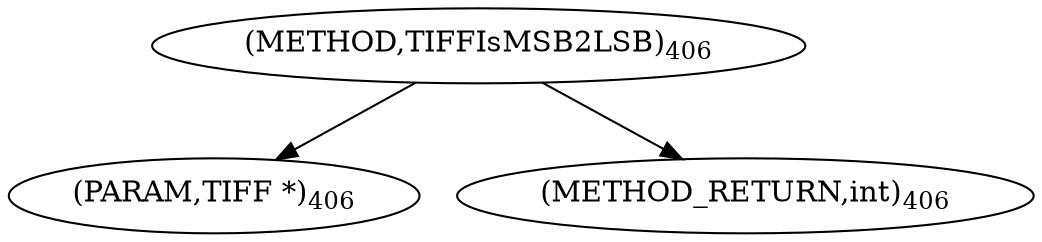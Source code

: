 digraph "TIFFIsMSB2LSB" {  
"8687" [label = <(METHOD,TIFFIsMSB2LSB)<SUB>406</SUB>> ]
"8688" [label = <(PARAM,TIFF *)<SUB>406</SUB>> ]
"8689" [label = <(METHOD_RETURN,int)<SUB>406</SUB>> ]
  "8687" -> "8688" 
  "8687" -> "8689" 
}
